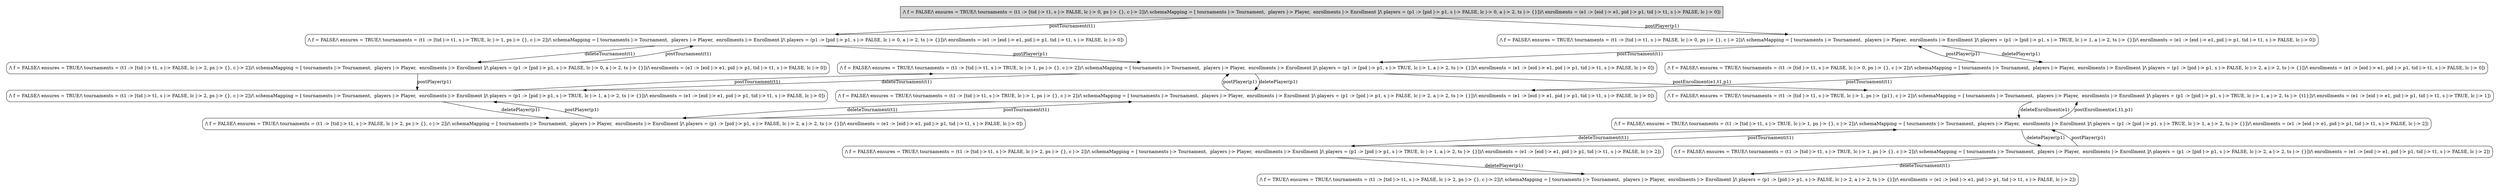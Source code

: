 strict digraph DiskGraph {
node [shape=box,style=rounded]
nodesep=0.35;
subgraph cluster_graph {
color="white";
6868121943663869268 [label="/\\ f = FALSE/\\ ensures = TRUE/\\ tournaments = (t1 :> [tid |-> t1, s |-> FALSE, lc |-> 0, ps |-> {}, c |-> 2])/\\ schemaMapping = [ tournaments |-> Tournament,  players |-> Player,  enrollments |-> Enrollment ]/\\ players = (p1 :> [pid |-> p1, s |-> FALSE, lc |-> 0, a |-> 2, ts |-> {}])/\\ enrollments = (e1 :> [eid |-> e1, pid |-> p1, tid |-> t1, s |-> FALSE, lc |-> 0])",style = filled]
6868121943663869268 -> -5589375668616095576 [label="postTournament(t1)",color="black",fontcolor="black"];
-5589375668616095576 [label="/\\ f = FALSE/\\ ensures = TRUE/\\ tournaments = (t1 :> [tid |-> t1, s |-> TRUE, lc |-> 1, ps |-> {}, c |-> 2])/\\ schemaMapping = [ tournaments |-> Tournament,  players |-> Player,  enrollments |-> Enrollment ]/\\ players = (p1 :> [pid |-> p1, s |-> FALSE, lc |-> 0, a |-> 2, ts |-> {}])/\\ enrollments = (e1 :> [eid |-> e1, pid |-> p1, tid |-> t1, s |-> FALSE, lc |-> 0])",tooltip="/\\ f = FALSE/\\ ensures = TRUE/\\ tournaments = (t1 :> [tid |-> t1, s |-> TRUE, lc |-> 1, ps |-> {}, c |-> 2])/\\ schemaMapping = [ tournaments |-> Tournament,  players |-> Player,  enrollments |-> Enrollment ]/\\ players = (p1 :> [pid |-> p1, s |-> FALSE, lc |-> 0, a |-> 2, ts |-> {}])/\\ enrollments = (e1 :> [eid |-> e1, pid |-> p1, tid |-> t1, s |-> FALSE, lc |-> 0])"];
6868121943663869268 -> 641516669534061127 [label="postPlayer(p1)",color="black",fontcolor="black"];
641516669534061127 [label="/\\ f = FALSE/\\ ensures = TRUE/\\ tournaments = (t1 :> [tid |-> t1, s |-> FALSE, lc |-> 0, ps |-> {}, c |-> 2])/\\ schemaMapping = [ tournaments |-> Tournament,  players |-> Player,  enrollments |-> Enrollment ]/\\ players = (p1 :> [pid |-> p1, s |-> TRUE, lc |-> 1, a |-> 2, ts |-> {}])/\\ enrollments = (e1 :> [eid |-> e1, pid |-> p1, tid |-> t1, s |-> FALSE, lc |-> 0])",tooltip="/\\ f = FALSE/\\ ensures = TRUE/\\ tournaments = (t1 :> [tid |-> t1, s |-> FALSE, lc |-> 0, ps |-> {}, c |-> 2])/\\ schemaMapping = [ tournaments |-> Tournament,  players |-> Player,  enrollments |-> Enrollment ]/\\ players = (p1 :> [pid |-> p1, s |-> TRUE, lc |-> 1, a |-> 2, ts |-> {}])/\\ enrollments = (e1 :> [eid |-> e1, pid |-> p1, tid |-> t1, s |-> FALSE, lc |-> 0])"];
-5589375668616095576 -> 5481392110659120785 [label="deleteTournament(t1)",color="black",fontcolor="black"];
5481392110659120785 [label="/\\ f = FALSE/\\ ensures = TRUE/\\ tournaments = (t1 :> [tid |-> t1, s |-> FALSE, lc |-> 2, ps |-> {}, c |-> 2])/\\ schemaMapping = [ tournaments |-> Tournament,  players |-> Player,  enrollments |-> Enrollment ]/\\ players = (p1 :> [pid |-> p1, s |-> FALSE, lc |-> 0, a |-> 2, ts |-> {}])/\\ enrollments = (e1 :> [eid |-> e1, pid |-> p1, tid |-> t1, s |-> FALSE, lc |-> 0])",tooltip="/\\ f = FALSE/\\ ensures = TRUE/\\ tournaments = (t1 :> [tid |-> t1, s |-> FALSE, lc |-> 2, ps |-> {}, c |-> 2])/\\ schemaMapping = [ tournaments |-> Tournament,  players |-> Player,  enrollments |-> Enrollment ]/\\ players = (p1 :> [pid |-> p1, s |-> FALSE, lc |-> 0, a |-> 2, ts |-> {}])/\\ enrollments = (e1 :> [eid |-> e1, pid |-> p1, tid |-> t1, s |-> FALSE, lc |-> 0])"];
-5589375668616095576 -> -1884240813083678789 [label="postPlayer(p1)",color="black",fontcolor="black"];
-1884240813083678789 [label="/\\ f = FALSE/\\ ensures = TRUE/\\ tournaments = (t1 :> [tid |-> t1, s |-> TRUE, lc |-> 1, ps |-> {}, c |-> 2])/\\ schemaMapping = [ tournaments |-> Tournament,  players |-> Player,  enrollments |-> Enrollment ]/\\ players = (p1 :> [pid |-> p1, s |-> TRUE, lc |-> 1, a |-> 2, ts |-> {}])/\\ enrollments = (e1 :> [eid |-> e1, pid |-> p1, tid |-> t1, s |-> FALSE, lc |-> 0])",tooltip="/\\ f = FALSE/\\ ensures = TRUE/\\ tournaments = (t1 :> [tid |-> t1, s |-> TRUE, lc |-> 1, ps |-> {}, c |-> 2])/\\ schemaMapping = [ tournaments |-> Tournament,  players |-> Player,  enrollments |-> Enrollment ]/\\ players = (p1 :> [pid |-> p1, s |-> TRUE, lc |-> 1, a |-> 2, ts |-> {}])/\\ enrollments = (e1 :> [eid |-> e1, pid |-> p1, tid |-> t1, s |-> FALSE, lc |-> 0])"];
641516669534061127 -> -1884240813083678789 [label="postTournament(t1)",color="black",fontcolor="black"];
641516669534061127 -> 3631429490858437431 [label="deletePlayer(p1)",color="black",fontcolor="black"];
3631429490858437431 [label="/\\ f = FALSE/\\ ensures = TRUE/\\ tournaments = (t1 :> [tid |-> t1, s |-> FALSE, lc |-> 0, ps |-> {}, c |-> 2])/\\ schemaMapping = [ tournaments |-> Tournament,  players |-> Player,  enrollments |-> Enrollment ]/\\ players = (p1 :> [pid |-> p1, s |-> FALSE, lc |-> 2, a |-> 2, ts |-> {}])/\\ enrollments = (e1 :> [eid |-> e1, pid |-> p1, tid |-> t1, s |-> FALSE, lc |-> 0])",tooltip="/\\ f = FALSE/\\ ensures = TRUE/\\ tournaments = (t1 :> [tid |-> t1, s |-> FALSE, lc |-> 0, ps |-> {}, c |-> 2])/\\ schemaMapping = [ tournaments |-> Tournament,  players |-> Player,  enrollments |-> Enrollment ]/\\ players = (p1 :> [pid |-> p1, s |-> FALSE, lc |-> 2, a |-> 2, ts |-> {}])/\\ enrollments = (e1 :> [eid |-> e1, pid |-> p1, tid |-> t1, s |-> FALSE, lc |-> 0])"];
5481392110659120785 -> -5589375668616095576 [label="postTournament(t1)",color="black",fontcolor="black"];
5481392110659120785 -> 1992431149565120898 [label="postPlayer(p1)",color="black",fontcolor="black"];
1992431149565120898 [label="/\\ f = FALSE/\\ ensures = TRUE/\\ tournaments = (t1 :> [tid |-> t1, s |-> FALSE, lc |-> 2, ps |-> {}, c |-> 2])/\\ schemaMapping = [ tournaments |-> Tournament,  players |-> Player,  enrollments |-> Enrollment ]/\\ players = (p1 :> [pid |-> p1, s |-> TRUE, lc |-> 1, a |-> 2, ts |-> {}])/\\ enrollments = (e1 :> [eid |-> e1, pid |-> p1, tid |-> t1, s |-> FALSE, lc |-> 0])",tooltip="/\\ f = FALSE/\\ ensures = TRUE/\\ tournaments = (t1 :> [tid |-> t1, s |-> FALSE, lc |-> 2, ps |-> {}, c |-> 2])/\\ schemaMapping = [ tournaments |-> Tournament,  players |-> Player,  enrollments |-> Enrollment ]/\\ players = (p1 :> [pid |-> p1, s |-> TRUE, lc |-> 1, a |-> 2, ts |-> {}])/\\ enrollments = (e1 :> [eid |-> e1, pid |-> p1, tid |-> t1, s |-> FALSE, lc |-> 0])"];
-1884240813083678789 -> 1992431149565120898 [label="deleteTournament(t1)",color="black",fontcolor="black"];
-1884240813083678789 -> -2352118068777988405 [label="deletePlayer(p1)",color="black",fontcolor="black"];
-2352118068777988405 [label="/\\ f = FALSE/\\ ensures = TRUE/\\ tournaments = (t1 :> [tid |-> t1, s |-> TRUE, lc |-> 1, ps |-> {}, c |-> 2])/\\ schemaMapping = [ tournaments |-> Tournament,  players |-> Player,  enrollments |-> Enrollment ]/\\ players = (p1 :> [pid |-> p1, s |-> FALSE, lc |-> 2, a |-> 2, ts |-> {}])/\\ enrollments = (e1 :> [eid |-> e1, pid |-> p1, tid |-> t1, s |-> FALSE, lc |-> 0])",tooltip="/\\ f = FALSE/\\ ensures = TRUE/\\ tournaments = (t1 :> [tid |-> t1, s |-> TRUE, lc |-> 1, ps |-> {}, c |-> 2])/\\ schemaMapping = [ tournaments |-> Tournament,  players |-> Player,  enrollments |-> Enrollment ]/\\ players = (p1 :> [pid |-> p1, s |-> FALSE, lc |-> 2, a |-> 2, ts |-> {}])/\\ enrollments = (e1 :> [eid |-> e1, pid |-> p1, tid |-> t1, s |-> FALSE, lc |-> 0])"];
-1884240813083678789 -> -4241009108702691046 [label="postEnrollment(e1,t1,p1)",color="black",fontcolor="black"];
-4241009108702691046 [label="/\\ f = FALSE/\\ ensures = TRUE/\\ tournaments = (t1 :> [tid |-> t1, s |-> TRUE, lc |-> 1, ps |-> {p1}, c |-> 2])/\\ schemaMapping = [ tournaments |-> Tournament,  players |-> Player,  enrollments |-> Enrollment ]/\\ players = (p1 :> [pid |-> p1, s |-> TRUE, lc |-> 1, a |-> 2, ts |-> {t1}])/\\ enrollments = (e1 :> [eid |-> e1, pid |-> p1, tid |-> t1, s |-> TRUE, lc |-> 1])",tooltip="/\\ f = FALSE/\\ ensures = TRUE/\\ tournaments = (t1 :> [tid |-> t1, s |-> TRUE, lc |-> 1, ps |-> {p1}, c |-> 2])/\\ schemaMapping = [ tournaments |-> Tournament,  players |-> Player,  enrollments |-> Enrollment ]/\\ players = (p1 :> [pid |-> p1, s |-> TRUE, lc |-> 1, a |-> 2, ts |-> {t1}])/\\ enrollments = (e1 :> [eid |-> e1, pid |-> p1, tid |-> t1, s |-> TRUE, lc |-> 1])"];
3631429490858437431 -> -2352118068777988405 [label="postTournament(t1)",color="black",fontcolor="black"];
3631429490858437431 -> 641516669534061127 [label="postPlayer(p1)",color="black",fontcolor="black"];
1992431149565120898 -> -1884240813083678789 [label="postTournament(t1)",color="black",fontcolor="black"];
1992431149565120898 -> 2388249689157794034 [label="deletePlayer(p1)",color="black",fontcolor="black"];
2388249689157794034 [label="/\\ f = FALSE/\\ ensures = TRUE/\\ tournaments = (t1 :> [tid |-> t1, s |-> FALSE, lc |-> 2, ps |-> {}, c |-> 2])/\\ schemaMapping = [ tournaments |-> Tournament,  players |-> Player,  enrollments |-> Enrollment ]/\\ players = (p1 :> [pid |-> p1, s |-> FALSE, lc |-> 2, a |-> 2, ts |-> {}])/\\ enrollments = (e1 :> [eid |-> e1, pid |-> p1, tid |-> t1, s |-> FALSE, lc |-> 0])",tooltip="/\\ f = FALSE/\\ ensures = TRUE/\\ tournaments = (t1 :> [tid |-> t1, s |-> FALSE, lc |-> 2, ps |-> {}, c |-> 2])/\\ schemaMapping = [ tournaments |-> Tournament,  players |-> Player,  enrollments |-> Enrollment ]/\\ players = (p1 :> [pid |-> p1, s |-> FALSE, lc |-> 2, a |-> 2, ts |-> {}])/\\ enrollments = (e1 :> [eid |-> e1, pid |-> p1, tid |-> t1, s |-> FALSE, lc |-> 0])"];
-2352118068777988405 -> 2388249689157794034 [label="deleteTournament(t1)",color="black",fontcolor="black"];
-2352118068777988405 -> -1884240813083678789 [label="postPlayer(p1)",color="black",fontcolor="black"];
-4241009108702691046 -> -974079077302408708 [label="deleteEnrollment(e1)",color="black",fontcolor="black"];
-974079077302408708 [label="/\\ f = FALSE/\\ ensures = TRUE/\\ tournaments = (t1 :> [tid |-> t1, s |-> TRUE, lc |-> 1, ps |-> {}, c |-> 2])/\\ schemaMapping = [ tournaments |-> Tournament,  players |-> Player,  enrollments |-> Enrollment ]/\\ players = (p1 :> [pid |-> p1, s |-> TRUE, lc |-> 1, a |-> 2, ts |-> {}])/\\ enrollments = (e1 :> [eid |-> e1, pid |-> p1, tid |-> t1, s |-> FALSE, lc |-> 2])",tooltip="/\\ f = FALSE/\\ ensures = TRUE/\\ tournaments = (t1 :> [tid |-> t1, s |-> TRUE, lc |-> 1, ps |-> {}, c |-> 2])/\\ schemaMapping = [ tournaments |-> Tournament,  players |-> Player,  enrollments |-> Enrollment ]/\\ players = (p1 :> [pid |-> p1, s |-> TRUE, lc |-> 1, a |-> 2, ts |-> {}])/\\ enrollments = (e1 :> [eid |-> e1, pid |-> p1, tid |-> t1, s |-> FALSE, lc |-> 2])"];
2388249689157794034 -> -2352118068777988405 [label="postTournament(t1)",color="black",fontcolor="black"];
2388249689157794034 -> 1992431149565120898 [label="postPlayer(p1)",color="black",fontcolor="black"];
-974079077302408708 -> 865884481824088005 [label="deleteTournament(t1)",color="black",fontcolor="black"];
865884481824088005 [label="/\\ f = FALSE/\\ ensures = TRUE/\\ tournaments = (t1 :> [tid |-> t1, s |-> FALSE, lc |-> 2, ps |-> {}, c |-> 2])/\\ schemaMapping = [ tournaments |-> Tournament,  players |-> Player,  enrollments |-> Enrollment ]/\\ players = (p1 :> [pid |-> p1, s |-> TRUE, lc |-> 1, a |-> 2, ts |-> {}])/\\ enrollments = (e1 :> [eid |-> e1, pid |-> p1, tid |-> t1, s |-> FALSE, lc |-> 2])",tooltip="/\\ f = FALSE/\\ ensures = TRUE/\\ tournaments = (t1 :> [tid |-> t1, s |-> FALSE, lc |-> 2, ps |-> {}, c |-> 2])/\\ schemaMapping = [ tournaments |-> Tournament,  players |-> Player,  enrollments |-> Enrollment ]/\\ players = (p1 :> [pid |-> p1, s |-> TRUE, lc |-> 1, a |-> 2, ts |-> {}])/\\ enrollments = (e1 :> [eid |-> e1, pid |-> p1, tid |-> t1, s |-> FALSE, lc |-> 2])"];
-974079077302408708 -> -3965087557392236404 [label="deletePlayer(p1)",color="black",fontcolor="black"];
-3965087557392236404 [label="/\\ f = FALSE/\\ ensures = TRUE/\\ tournaments = (t1 :> [tid |-> t1, s |-> TRUE, lc |-> 1, ps |-> {}, c |-> 2])/\\ schemaMapping = [ tournaments |-> Tournament,  players |-> Player,  enrollments |-> Enrollment ]/\\ players = (p1 :> [pid |-> p1, s |-> FALSE, lc |-> 2, a |-> 2, ts |-> {}])/\\ enrollments = (e1 :> [eid |-> e1, pid |-> p1, tid |-> t1, s |-> FALSE, lc |-> 2])",tooltip="/\\ f = FALSE/\\ ensures = TRUE/\\ tournaments = (t1 :> [tid |-> t1, s |-> TRUE, lc |-> 1, ps |-> {}, c |-> 2])/\\ schemaMapping = [ tournaments |-> Tournament,  players |-> Player,  enrollments |-> Enrollment ]/\\ players = (p1 :> [pid |-> p1, s |-> FALSE, lc |-> 2, a |-> 2, ts |-> {}])/\\ enrollments = (e1 :> [eid |-> e1, pid |-> p1, tid |-> t1, s |-> FALSE, lc |-> 2])"];
-974079077302408708 -> -4241009108702691046 [label="postEnrollment(e1,t1,p1)",color="black",fontcolor="black"];
865884481824088005 -> -974079077302408708 [label="postTournament(t1)",color="black",fontcolor="black"];
865884481824088005 -> -7619724621972115009 [label="deletePlayer(p1)",color="black",fontcolor="black"];
-7619724621972115009 [label="/\\ f = TRUE/\\ ensures = TRUE/\\ tournaments = (t1 :> [tid |-> t1, s |-> FALSE, lc |-> 2, ps |-> {}, c |-> 2])/\\ schemaMapping = [ tournaments |-> Tournament,  players |-> Player,  enrollments |-> Enrollment ]/\\ players = (p1 :> [pid |-> p1, s |-> FALSE, lc |-> 2, a |-> 2, ts |-> {}])/\\ enrollments = (e1 :> [eid |-> e1, pid |-> p1, tid |-> t1, s |-> FALSE, lc |-> 2])",tooltip="/\\ f = TRUE/\\ ensures = TRUE/\\ tournaments = (t1 :> [tid |-> t1, s |-> FALSE, lc |-> 2, ps |-> {}, c |-> 2])/\\ schemaMapping = [ tournaments |-> Tournament,  players |-> Player,  enrollments |-> Enrollment ]/\\ players = (p1 :> [pid |-> p1, s |-> FALSE, lc |-> 2, a |-> 2, ts |-> {}])/\\ enrollments = (e1 :> [eid |-> e1, pid |-> p1, tid |-> t1, s |-> FALSE, lc |-> 2])"];
-3965087557392236404 -> -7619724621972115009 [label="deleteTournament(t1)",color="black",fontcolor="black"];
-3965087557392236404 -> -974079077302408708 [label="postPlayer(p1)",color="black",fontcolor="black"];
{rank = same; 6868121943663869268;}
{rank = same; 641516669534061127;-5589375668616095576;}
{rank = same; 5481392110659120785;3631429490858437431;-1884240813083678789;}
{rank = same; -2352118068777988405;-4241009108702691046;1992431149565120898;}
{rank = same; -974079077302408708;2388249689157794034;}
{rank = same; -3965087557392236404;865884481824088005;}
}
}